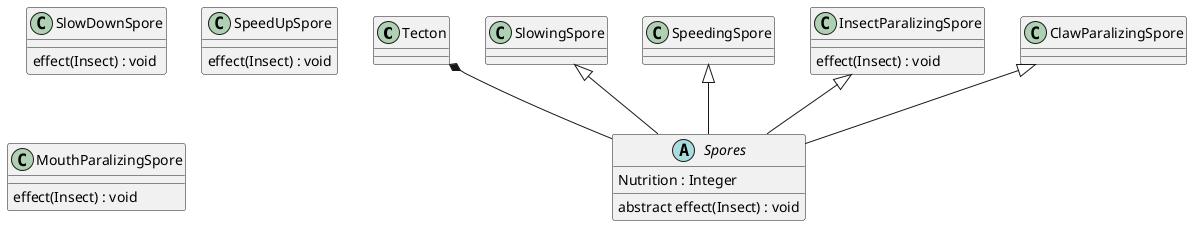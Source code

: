 @startuml spore

Tecton *-- Spores

abstract class Spores{
    Nutrition : Integer
    abstract effect(Insect) : void
}

SlowingSpore <|--Spores
class SlowDownSpore{
    effect(Insect) : void

}

SpeedingSpore <|--Spores
class SpeedUpSpore{
    effect(Insect) : void

}

InsectParalizingSpore <|--Spores
class InsectParalizingSpore{
    effect(Insect) : void

}

ClawParalizingSpore <|--Spores
class MouthParalizingSpore{
    effect(Insect) : void

}
@enduml	